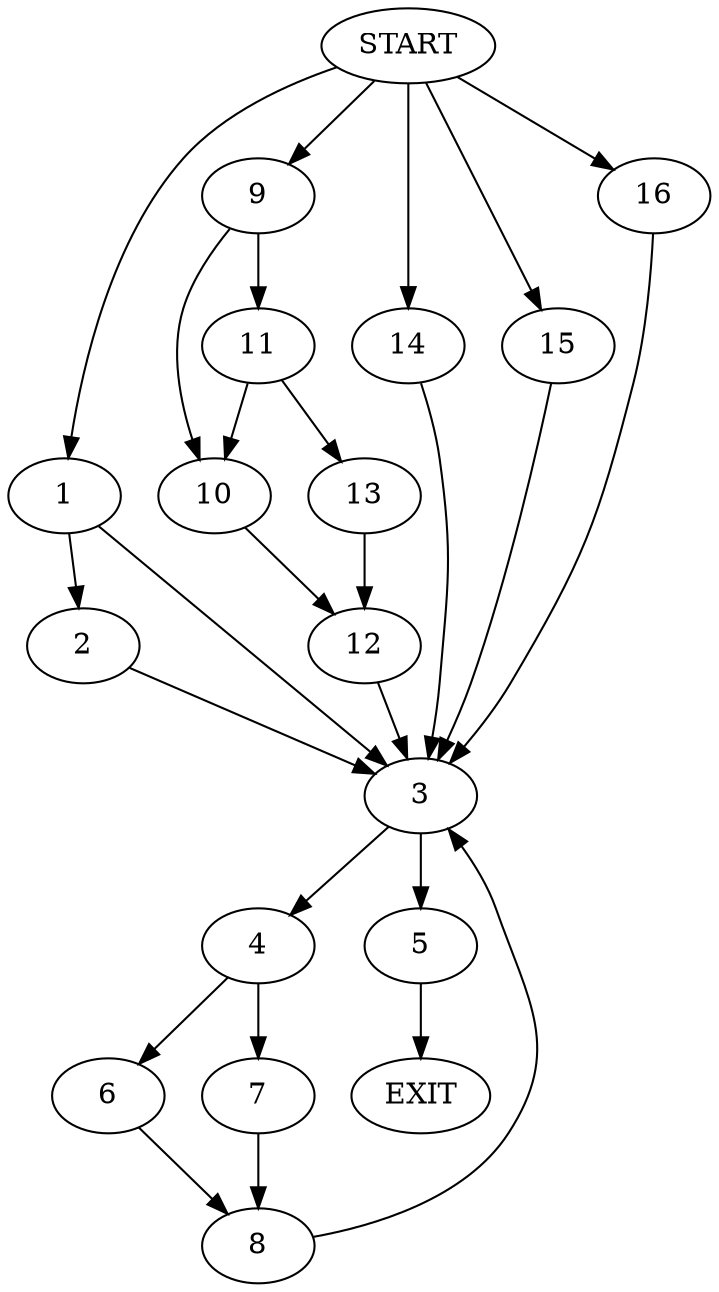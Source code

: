 digraph {
0 [label="START"]
17 [label="EXIT"]
0 -> 1
1 -> 2
1 -> 3
2 -> 3
3 -> 4
3 -> 5
4 -> 6
4 -> 7
5 -> 17
6 -> 8
7 -> 8
8 -> 3
0 -> 9
9 -> 10
9 -> 11
10 -> 12
11 -> 10
11 -> 13
13 -> 12
12 -> 3
0 -> 14
14 -> 3
0 -> 15
15 -> 3
0 -> 16
16 -> 3
}

